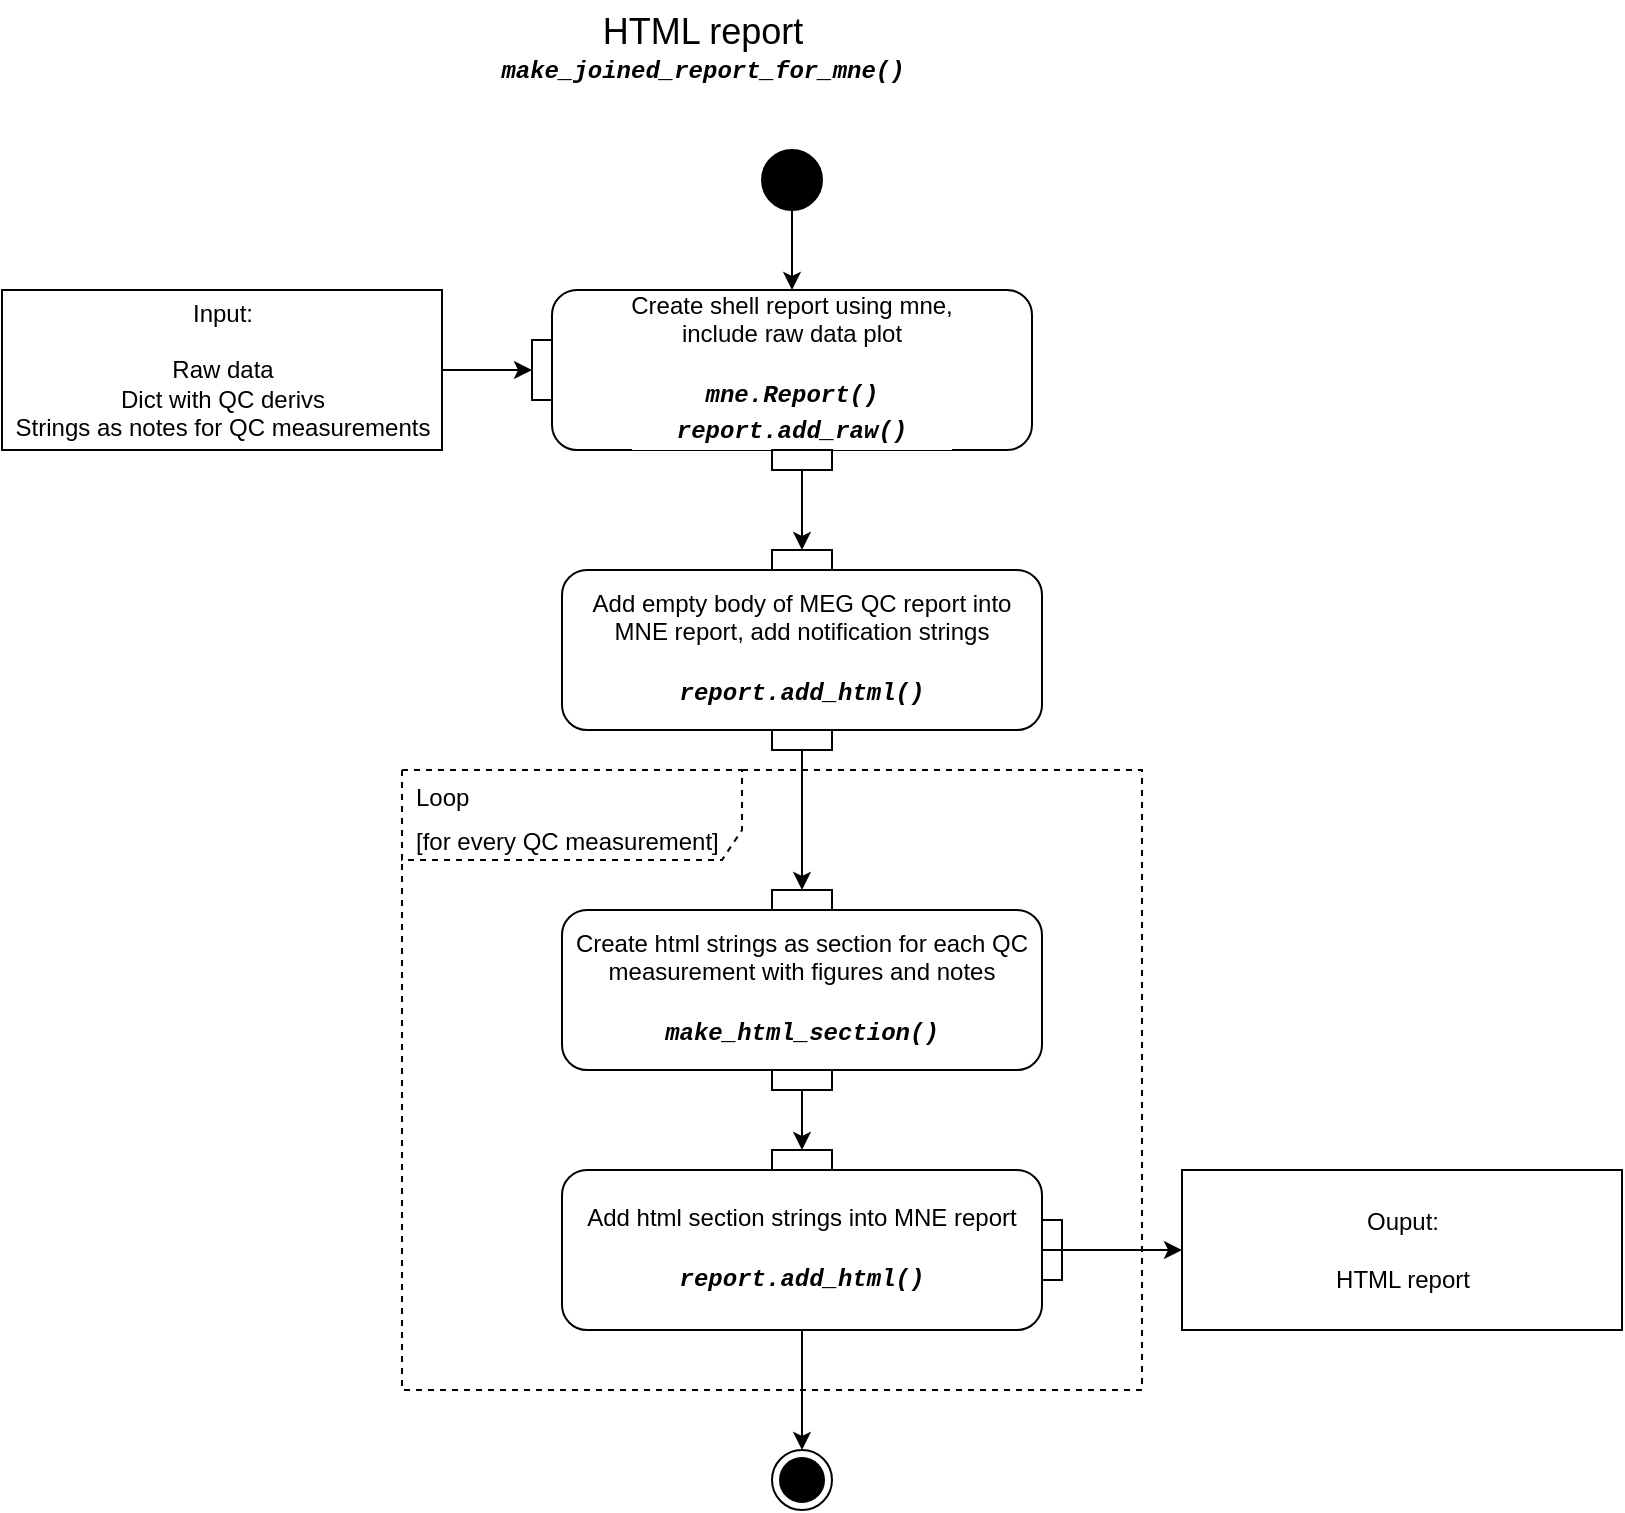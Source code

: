 <mxfile version="20.8.16" type="device"><diagram name="Page-1" id="lmK9xl6nnelpAUo2GgPa"><mxGraphModel dx="954" dy="674" grid="1" gridSize="10" guides="1" tooltips="1" connect="1" arrows="1" fold="1" page="1" pageScale="1" pageWidth="850" pageHeight="1100" math="0" shadow="0"><root><mxCell id="0"/><mxCell id="1" parent="0"/><mxCell id="bD66hT9DBF5Ns9ag_0Qz-1" value="HTML report&lt;br&gt;&lt;div style=&quot;background-color: rgb(255, 255, 255); font-family: Menlo, Monaco, &amp;quot;Courier New&amp;quot;, monospace; font-size: 12px; line-height: 18px;&quot;&gt;&lt;b&gt;&lt;i&gt;make_joined_report_for_mne()&lt;/i&gt;&lt;/b&gt;&lt;/div&gt;" style="text;html=1;align=center;verticalAlign=middle;resizable=0;points=[];autosize=1;strokeColor=none;fillColor=none;fontSize=18;" vertex="1" parent="1"><mxGeometry x="275" y="45" width="230" height="50" as="geometry"/></mxCell><mxCell id="bD66hT9DBF5Ns9ag_0Qz-12" value="" style="edgeStyle=orthogonalEdgeStyle;rounded=0;orthogonalLoop=1;jettySize=auto;html=1;fontSize=18;fontColor=#000000;" edge="1" parent="1" source="bD66hT9DBF5Ns9ag_0Qz-3" target="bD66hT9DBF5Ns9ag_0Qz-8"><mxGeometry relative="1" as="geometry"/></mxCell><mxCell id="bD66hT9DBF5Ns9ag_0Qz-3" value="Input:&lt;br&gt;&lt;br&gt;Raw data&lt;br&gt;Dict with QC derivs&lt;br&gt;Strings as notes for QC measurements" style="html=1;" vertex="1" parent="1"><mxGeometry x="40" y="190" width="220" height="80" as="geometry"/></mxCell><mxCell id="bD66hT9DBF5Ns9ag_0Qz-11" value="" style="edgeStyle=orthogonalEdgeStyle;rounded=0;orthogonalLoop=1;jettySize=auto;html=1;fontSize=18;fontColor=#000000;" edge="1" parent="1" source="bD66hT9DBF5Ns9ag_0Qz-4" target="bD66hT9DBF5Ns9ag_0Qz-6"><mxGeometry relative="1" as="geometry"/></mxCell><mxCell id="bD66hT9DBF5Ns9ag_0Qz-4" value="" style="ellipse;fillColor=strokeColor;fontSize=18;" vertex="1" parent="1"><mxGeometry x="420" y="120" width="30" height="30" as="geometry"/></mxCell><mxCell id="bD66hT9DBF5Ns9ag_0Qz-5" value="" style="group;fontSize=18;flipH=1;" vertex="1" connectable="0" parent="1"><mxGeometry x="305" y="190" width="250" height="90" as="geometry"/></mxCell><mxCell id="bD66hT9DBF5Ns9ag_0Qz-6" value="Create shell report using mne, &lt;br&gt;include raw data plot&lt;br&gt;&lt;br&gt;&lt;div style=&quot;background-color: rgb(255, 255, 255); font-family: Menlo, Monaco, &amp;quot;Courier New&amp;quot;, monospace; line-height: 18px;&quot;&gt;&lt;i&gt;&lt;b&gt;mne.Report()&lt;/b&gt;&lt;/i&gt;&lt;/div&gt;&lt;div style=&quot;background-color: rgb(255, 255, 255); font-family: Menlo, Monaco, &amp;quot;Courier New&amp;quot;, monospace; line-height: 18px;&quot;&gt;&lt;div style=&quot;line-height: 18px;&quot;&gt;&lt;b&gt;&lt;i&gt;report.add_raw()&lt;/i&gt;&lt;/b&gt;&lt;/div&gt;&lt;/div&gt;" style="html=1;align=center;verticalAlign=middle;rounded=1;absoluteArcSize=1;arcSize=25;dashed=0;fontFamily=Helvetica;fontSize=12;whiteSpace=wrap;container=0;noLabel=0;imageAlign=center;" vertex="1" parent="bD66hT9DBF5Ns9ag_0Qz-5"><mxGeometry x="10" width="240" height="80" as="geometry"/></mxCell><mxCell id="bD66hT9DBF5Ns9ag_0Qz-7" value="pinOut 2" style="fontStyle=0;labelPosition=center;verticalLabelPosition=bottom;align=center;verticalAlign=top;spacingLeft=2;fontFamily=Helvetica;fontSize=12;resizable=0;container=0;noLabel=1;" vertex="1" parent="bD66hT9DBF5Ns9ag_0Qz-5"><mxGeometry x="120" y="80" width="30" height="10" as="geometry"/></mxCell><mxCell id="bD66hT9DBF5Ns9ag_0Qz-8" value="pinOut 1" style="fontStyle=0;labelPosition=right;verticalLabelPosition=middle;align=left;verticalAlign=middle;spacingLeft=2;fontFamily=Helvetica;fontSize=12;resizable=0;container=0;noLabel=1;" vertex="1" parent="bD66hT9DBF5Ns9ag_0Qz-5"><mxGeometry y="25" width="10" height="30" as="geometry"/></mxCell><mxCell id="bD66hT9DBF5Ns9ag_0Qz-13" value="" style="group;fontSize=18;fontColor=#000000;" vertex="1" connectable="0" parent="1"><mxGeometry x="320" y="320" width="240" height="100" as="geometry"/></mxCell><mxCell id="bD66hT9DBF5Ns9ag_0Qz-14" value="Add empty body of MEG QC report into MNE report, add notification strings&lt;br&gt;&lt;br&gt;&lt;div style=&quot;background-color: rgb(255, 255, 255); font-family: Menlo, Monaco, &amp;quot;Courier New&amp;quot;, monospace; line-height: 18px;&quot;&gt;&lt;i&gt;&lt;b&gt;report.add_html()&lt;/b&gt;&lt;/i&gt;&lt;/div&gt;" style="html=1;align=center;verticalAlign=middle;rounded=1;absoluteArcSize=1;arcSize=25;dashed=0;fontFamily=Helvetica;fontSize=12;whiteSpace=wrap;container=0;noLabel=0;imageAlign=center;fontColor=#000000;" vertex="1" parent="bD66hT9DBF5Ns9ag_0Qz-13"><mxGeometry y="10" width="240" height="80" as="geometry"/></mxCell><mxCell id="bD66hT9DBF5Ns9ag_0Qz-15" value="pinOut 2" style="fontStyle=0;labelPosition=center;verticalLabelPosition=bottom;align=center;verticalAlign=top;spacingLeft=2;fontFamily=Helvetica;fontSize=12;resizable=0;container=0;noLabel=1;fontColor=#000000;" vertex="1" parent="bD66hT9DBF5Ns9ag_0Qz-13"><mxGeometry x="105" y="90" width="30" height="10" as="geometry"/></mxCell><mxCell id="bD66hT9DBF5Ns9ag_0Qz-16" value="pinIn 1" style="fontStyle=0;labelPosition=center;verticalLabelPosition=top;align=center;verticalAlign=bottom;spacingLeft=2;fontFamily=Helvetica;fontSize=12;resizable=0;container=0;noLabel=1;fontColor=#000000;" vertex="1" parent="bD66hT9DBF5Ns9ag_0Qz-13"><mxGeometry x="105" width="30" height="10" as="geometry"/></mxCell><mxCell id="bD66hT9DBF5Ns9ag_0Qz-17" value="" style="edgeStyle=orthogonalEdgeStyle;rounded=0;orthogonalLoop=1;jettySize=auto;html=1;fontSize=18;fontColor=#000000;" edge="1" parent="1" source="bD66hT9DBF5Ns9ag_0Qz-7" target="bD66hT9DBF5Ns9ag_0Qz-16"><mxGeometry relative="1" as="geometry"/></mxCell><mxCell id="bD66hT9DBF5Ns9ag_0Qz-26" value="" style="edgeStyle=orthogonalEdgeStyle;rounded=0;orthogonalLoop=1;jettySize=auto;html=1;fontSize=18;fontColor=#000000;" edge="1" parent="1" source="bD66hT9DBF5Ns9ag_0Qz-15" target="bD66hT9DBF5Ns9ag_0Qz-21"><mxGeometry relative="1" as="geometry"/></mxCell><mxCell id="bD66hT9DBF5Ns9ag_0Qz-30" value="" style="group" vertex="1" connectable="0" parent="1"><mxGeometry x="320" y="490" width="290" height="270" as="geometry"/></mxCell><mxCell id="bD66hT9DBF5Ns9ag_0Qz-19" value="Create html strings as section for each QC measurement with figures and notes&lt;br&gt;&lt;br&gt;&lt;div style=&quot;background-color: rgb(255, 255, 255); font-family: Menlo, Monaco, &amp;quot;Courier New&amp;quot;, monospace; line-height: 18px;&quot;&gt;&lt;div style=&quot;line-height: 18px;&quot;&gt;&lt;b&gt;&lt;i&gt;make_html_section()&lt;/i&gt;&lt;/b&gt;&lt;/div&gt;&lt;/div&gt;" style="html=1;align=center;verticalAlign=middle;rounded=1;absoluteArcSize=1;arcSize=25;dashed=0;fontFamily=Helvetica;fontSize=12;whiteSpace=wrap;container=0;noLabel=0;imageAlign=center;fontColor=#000000;" vertex="1" parent="bD66hT9DBF5Ns9ag_0Qz-30"><mxGeometry y="10" width="240" height="80" as="geometry"/></mxCell><mxCell id="bD66hT9DBF5Ns9ag_0Qz-20" value="pinOut 2" style="fontStyle=0;labelPosition=center;verticalLabelPosition=bottom;align=center;verticalAlign=top;spacingLeft=2;fontFamily=Helvetica;fontSize=12;resizable=0;container=0;noLabel=1;fontColor=#000000;" vertex="1" parent="bD66hT9DBF5Ns9ag_0Qz-30"><mxGeometry x="105" y="90" width="30" height="10" as="geometry"/></mxCell><mxCell id="bD66hT9DBF5Ns9ag_0Qz-21" value="pinIn 1" style="fontStyle=0;labelPosition=center;verticalLabelPosition=top;align=center;verticalAlign=bottom;spacingLeft=2;fontFamily=Helvetica;fontSize=12;resizable=0;container=0;noLabel=1;fontColor=#000000;" vertex="1" parent="bD66hT9DBF5Ns9ag_0Qz-30"><mxGeometry x="105" width="30" height="10" as="geometry"/></mxCell><mxCell id="bD66hT9DBF5Ns9ag_0Qz-29" value="&lt;font style=&quot;font-size: 12px;&quot;&gt;Loop&lt;br&gt;[for every QC measurement]&lt;/font&gt;" style="shape=umlFrame;whiteSpace=wrap;html=1;width=170;height=45;boundedLbl=1;verticalAlign=middle;align=left;spacingLeft=5;fontSize=18;fontColor=#000000;dashed=1;" vertex="1" parent="bD66hT9DBF5Ns9ag_0Qz-30"><mxGeometry x="-80" y="-60" width="370" height="310" as="geometry"/></mxCell><mxCell id="bD66hT9DBF5Ns9ag_0Qz-31" value="" style="group;fontSize=12;fontColor=#000000;flipH=1;" vertex="1" connectable="0" parent="1"><mxGeometry x="320" y="620" width="250" height="90" as="geometry"/></mxCell><mxCell id="bD66hT9DBF5Ns9ag_0Qz-32" value="Add html section strings into MNE report&lt;br style=&quot;border-color: var(--border-color);&quot;&gt;&lt;br style=&quot;border-color: var(--border-color);&quot;&gt;&lt;div style=&quot;border-color: var(--border-color); background-color: rgb(255, 255, 255); font-family: Menlo, Monaco, &amp;quot;Courier New&amp;quot;, monospace; line-height: 18px;&quot;&gt;&lt;i style=&quot;border-color: var(--border-color);&quot;&gt;&lt;b style=&quot;border-color: var(--border-color);&quot;&gt;report.add_html()&lt;/b&gt;&lt;/i&gt;&lt;/div&gt;" style="html=1;align=center;verticalAlign=middle;rounded=1;absoluteArcSize=1;arcSize=25;dashed=0;fontFamily=Helvetica;fontSize=12;whiteSpace=wrap;container=0;noLabel=0;imageAlign=center;fontColor=#000000;" vertex="1" parent="bD66hT9DBF5Ns9ag_0Qz-31"><mxGeometry y="10" width="240" height="80" as="geometry"/></mxCell><mxCell id="bD66hT9DBF5Ns9ag_0Qz-33" value="pinIn 2" style="fontStyle=0;labelPosition=left;verticalLabelPosition=middle;align=right;verticalAlign=middle;spacingLeft=2;fontFamily=Helvetica;fontSize=12;flipH=0;resizable=0;container=0;noLabel=1;fontColor=#000000;" vertex="1" parent="bD66hT9DBF5Ns9ag_0Qz-31"><mxGeometry x="240" y="35" width="10" height="30" as="geometry"/></mxCell><mxCell id="bD66hT9DBF5Ns9ag_0Qz-34" value="pinIn 1" style="fontStyle=0;labelPosition=center;verticalLabelPosition=top;align=center;verticalAlign=bottom;spacingLeft=2;fontFamily=Helvetica;fontSize=12;resizable=0;container=0;noLabel=1;fontColor=#000000;" vertex="1" parent="bD66hT9DBF5Ns9ag_0Qz-31"><mxGeometry x="105" width="30" height="10" as="geometry"/></mxCell><mxCell id="bD66hT9DBF5Ns9ag_0Qz-35" value="" style="edgeStyle=orthogonalEdgeStyle;rounded=0;orthogonalLoop=1;jettySize=auto;html=1;fontSize=12;fontColor=#000000;" edge="1" parent="1" source="bD66hT9DBF5Ns9ag_0Qz-20" target="bD66hT9DBF5Ns9ag_0Qz-34"><mxGeometry relative="1" as="geometry"/></mxCell><mxCell id="bD66hT9DBF5Ns9ag_0Qz-37" value="Ouput:&lt;br&gt;&lt;br&gt;HTML report" style="html=1;" vertex="1" parent="1"><mxGeometry x="630" y="630" width="220" height="80" as="geometry"/></mxCell><mxCell id="bD66hT9DBF5Ns9ag_0Qz-38" value="" style="edgeStyle=orthogonalEdgeStyle;rounded=0;orthogonalLoop=1;jettySize=auto;html=1;fontSize=12;fontColor=#000000;" edge="1" parent="1" source="bD66hT9DBF5Ns9ag_0Qz-32" target="bD66hT9DBF5Ns9ag_0Qz-37"><mxGeometry relative="1" as="geometry"/></mxCell><mxCell id="bD66hT9DBF5Ns9ag_0Qz-39" value="" style="ellipse;html=1;shape=endState;fillColor=strokeColor;fontSize=12;fontColor=#000000;" vertex="1" parent="1"><mxGeometry x="425" y="770" width="30" height="30" as="geometry"/></mxCell><mxCell id="bD66hT9DBF5Ns9ag_0Qz-40" value="" style="edgeStyle=orthogonalEdgeStyle;rounded=0;orthogonalLoop=1;jettySize=auto;html=1;fontSize=12;fontColor=#000000;" edge="1" parent="1" source="bD66hT9DBF5Ns9ag_0Qz-32" target="bD66hT9DBF5Ns9ag_0Qz-39"><mxGeometry relative="1" as="geometry"/></mxCell></root></mxGraphModel></diagram></mxfile>